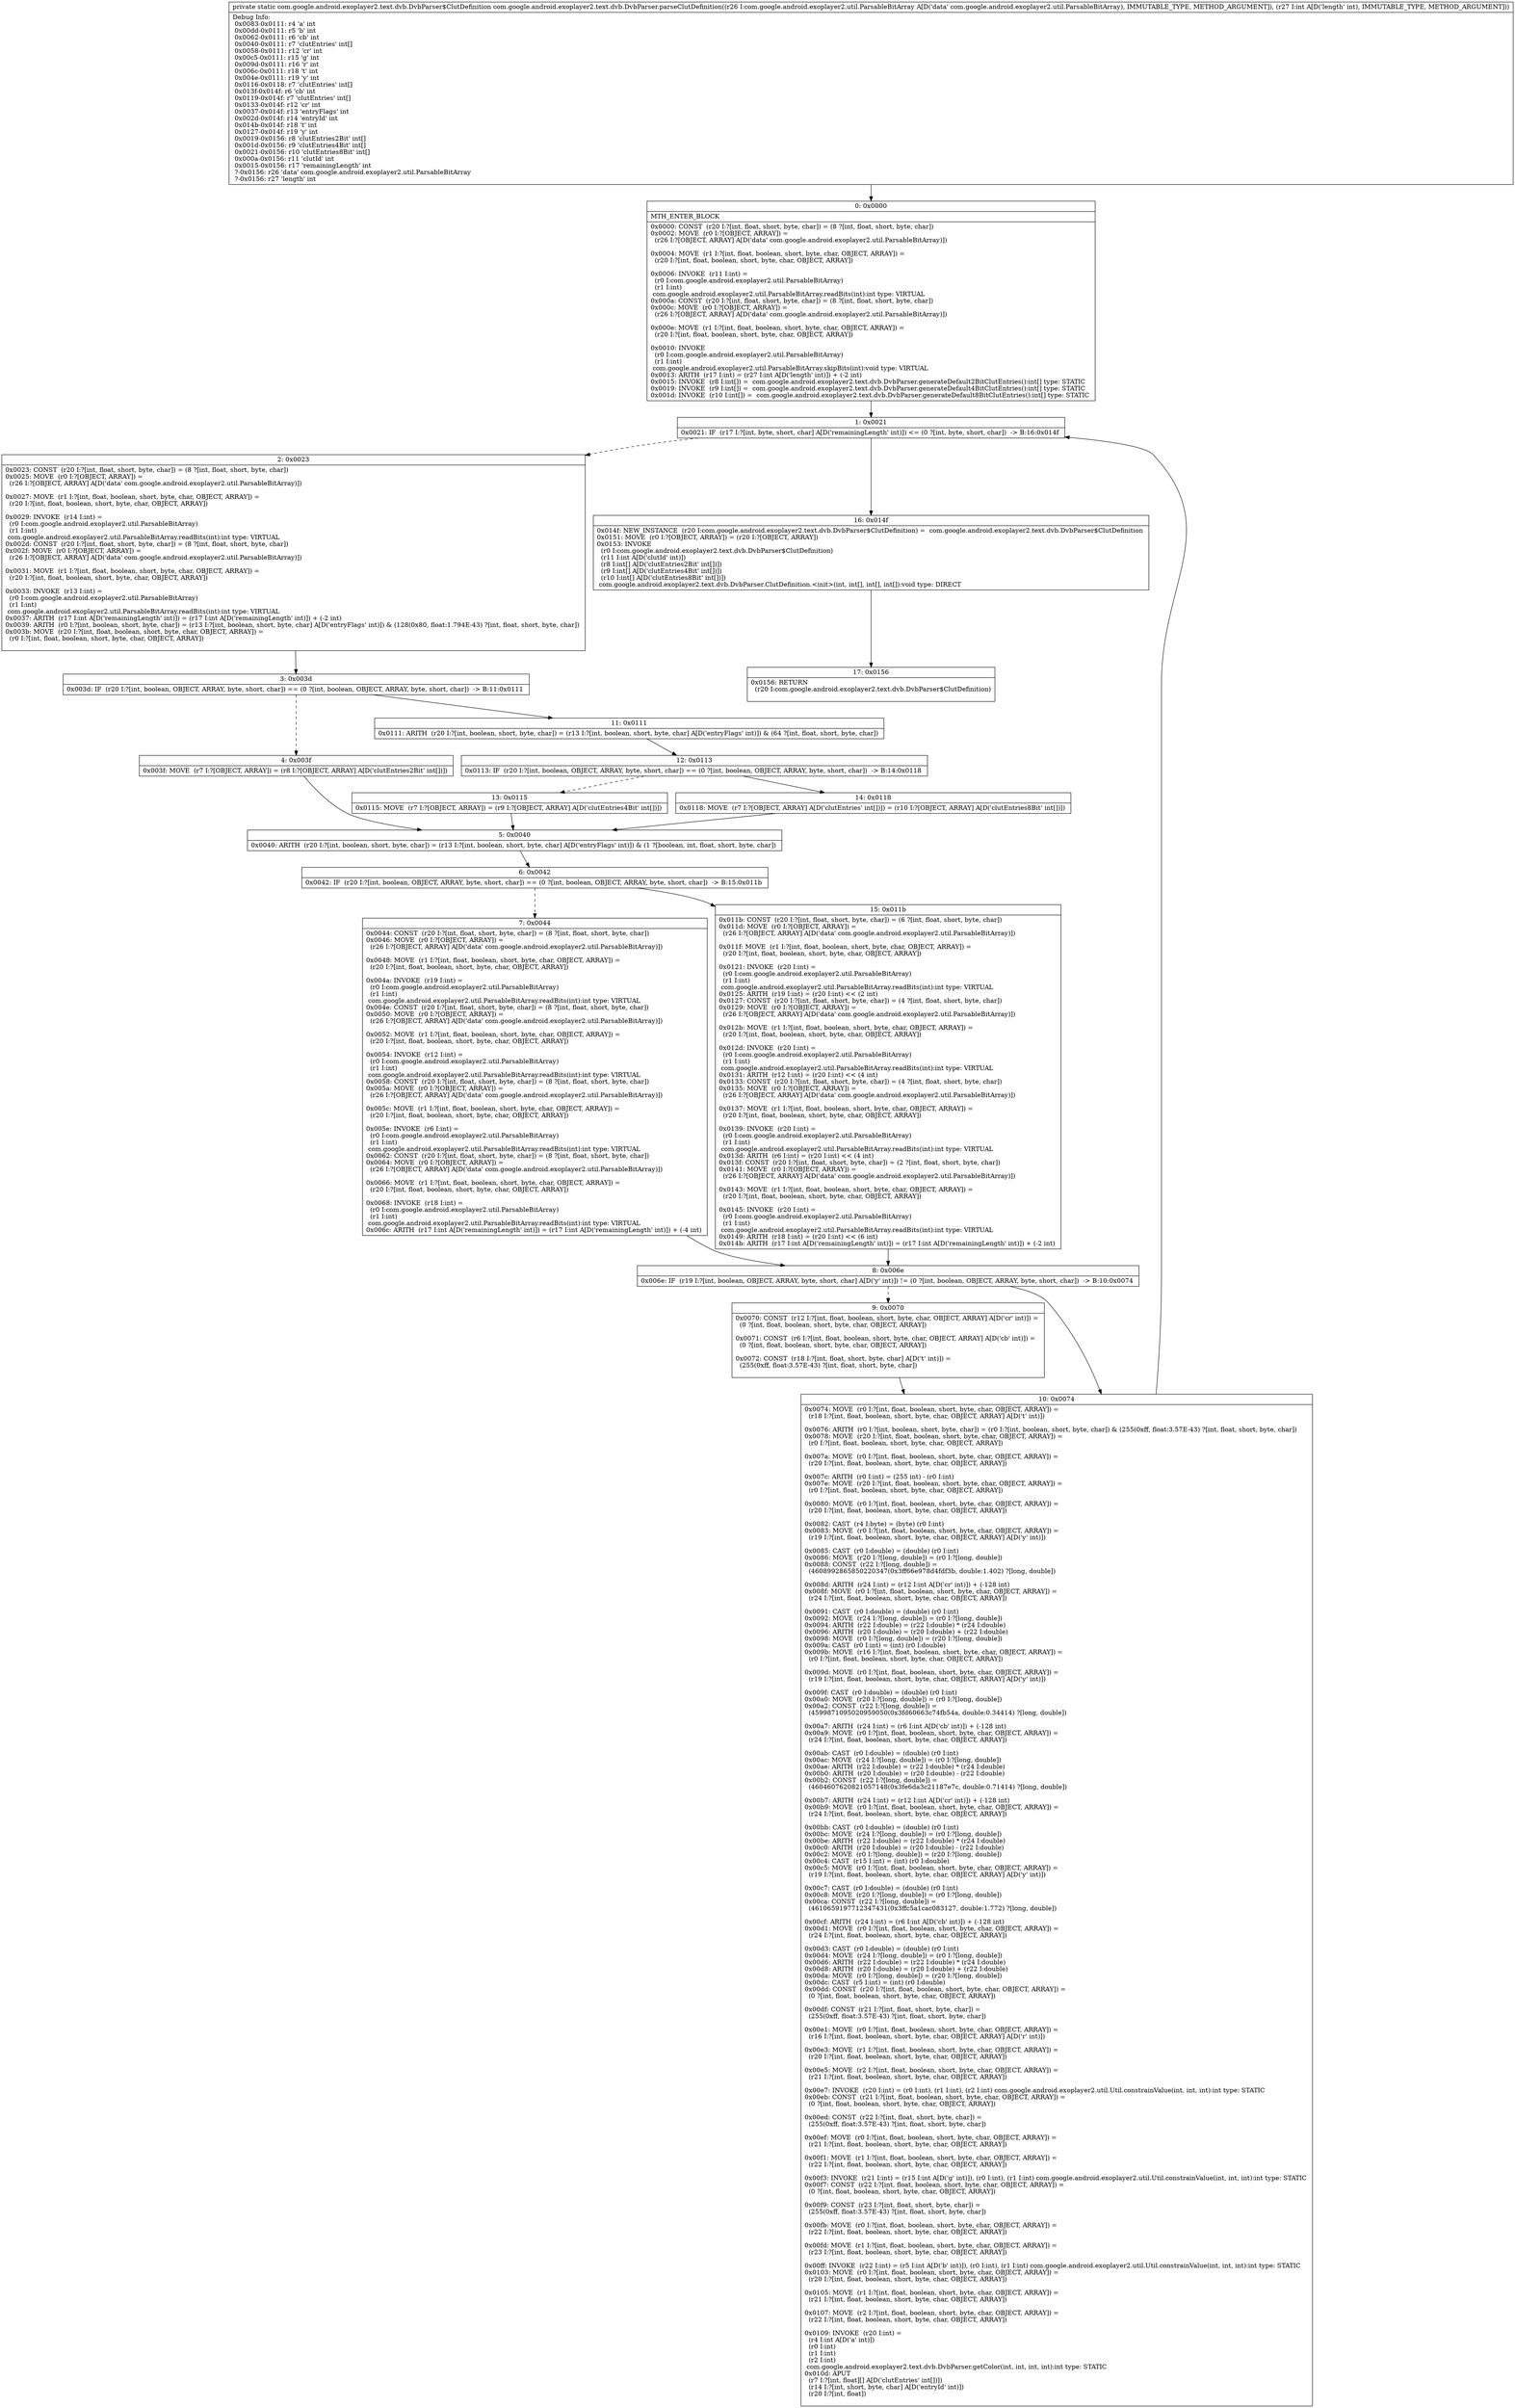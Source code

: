 digraph "CFG forcom.google.android.exoplayer2.text.dvb.DvbParser.parseClutDefinition(Lcom\/google\/android\/exoplayer2\/util\/ParsableBitArray;I)Lcom\/google\/android\/exoplayer2\/text\/dvb\/DvbParser$ClutDefinition;" {
Node_0 [shape=record,label="{0\:\ 0x0000|MTH_ENTER_BLOCK\l|0x0000: CONST  (r20 I:?[int, float, short, byte, char]) = (8 ?[int, float, short, byte, char]) \l0x0002: MOVE  (r0 I:?[OBJECT, ARRAY]) = \l  (r26 I:?[OBJECT, ARRAY] A[D('data' com.google.android.exoplayer2.util.ParsableBitArray)])\l \l0x0004: MOVE  (r1 I:?[int, float, boolean, short, byte, char, OBJECT, ARRAY]) = \l  (r20 I:?[int, float, boolean, short, byte, char, OBJECT, ARRAY])\l \l0x0006: INVOKE  (r11 I:int) = \l  (r0 I:com.google.android.exoplayer2.util.ParsableBitArray)\l  (r1 I:int)\l com.google.android.exoplayer2.util.ParsableBitArray.readBits(int):int type: VIRTUAL \l0x000a: CONST  (r20 I:?[int, float, short, byte, char]) = (8 ?[int, float, short, byte, char]) \l0x000c: MOVE  (r0 I:?[OBJECT, ARRAY]) = \l  (r26 I:?[OBJECT, ARRAY] A[D('data' com.google.android.exoplayer2.util.ParsableBitArray)])\l \l0x000e: MOVE  (r1 I:?[int, float, boolean, short, byte, char, OBJECT, ARRAY]) = \l  (r20 I:?[int, float, boolean, short, byte, char, OBJECT, ARRAY])\l \l0x0010: INVOKE  \l  (r0 I:com.google.android.exoplayer2.util.ParsableBitArray)\l  (r1 I:int)\l com.google.android.exoplayer2.util.ParsableBitArray.skipBits(int):void type: VIRTUAL \l0x0013: ARITH  (r17 I:int) = (r27 I:int A[D('length' int)]) + (\-2 int) \l0x0015: INVOKE  (r8 I:int[]) =  com.google.android.exoplayer2.text.dvb.DvbParser.generateDefault2BitClutEntries():int[] type: STATIC \l0x0019: INVOKE  (r9 I:int[]) =  com.google.android.exoplayer2.text.dvb.DvbParser.generateDefault4BitClutEntries():int[] type: STATIC \l0x001d: INVOKE  (r10 I:int[]) =  com.google.android.exoplayer2.text.dvb.DvbParser.generateDefault8BitClutEntries():int[] type: STATIC \l}"];
Node_1 [shape=record,label="{1\:\ 0x0021|0x0021: IF  (r17 I:?[int, byte, short, char] A[D('remainingLength' int)]) \<= (0 ?[int, byte, short, char])  \-\> B:16:0x014f \l}"];
Node_2 [shape=record,label="{2\:\ 0x0023|0x0023: CONST  (r20 I:?[int, float, short, byte, char]) = (8 ?[int, float, short, byte, char]) \l0x0025: MOVE  (r0 I:?[OBJECT, ARRAY]) = \l  (r26 I:?[OBJECT, ARRAY] A[D('data' com.google.android.exoplayer2.util.ParsableBitArray)])\l \l0x0027: MOVE  (r1 I:?[int, float, boolean, short, byte, char, OBJECT, ARRAY]) = \l  (r20 I:?[int, float, boolean, short, byte, char, OBJECT, ARRAY])\l \l0x0029: INVOKE  (r14 I:int) = \l  (r0 I:com.google.android.exoplayer2.util.ParsableBitArray)\l  (r1 I:int)\l com.google.android.exoplayer2.util.ParsableBitArray.readBits(int):int type: VIRTUAL \l0x002d: CONST  (r20 I:?[int, float, short, byte, char]) = (8 ?[int, float, short, byte, char]) \l0x002f: MOVE  (r0 I:?[OBJECT, ARRAY]) = \l  (r26 I:?[OBJECT, ARRAY] A[D('data' com.google.android.exoplayer2.util.ParsableBitArray)])\l \l0x0031: MOVE  (r1 I:?[int, float, boolean, short, byte, char, OBJECT, ARRAY]) = \l  (r20 I:?[int, float, boolean, short, byte, char, OBJECT, ARRAY])\l \l0x0033: INVOKE  (r13 I:int) = \l  (r0 I:com.google.android.exoplayer2.util.ParsableBitArray)\l  (r1 I:int)\l com.google.android.exoplayer2.util.ParsableBitArray.readBits(int):int type: VIRTUAL \l0x0037: ARITH  (r17 I:int A[D('remainingLength' int)]) = (r17 I:int A[D('remainingLength' int)]) + (\-2 int) \l0x0039: ARITH  (r0 I:?[int, boolean, short, byte, char]) = (r13 I:?[int, boolean, short, byte, char] A[D('entryFlags' int)]) & (128(0x80, float:1.794E\-43) ?[int, float, short, byte, char]) \l0x003b: MOVE  (r20 I:?[int, float, boolean, short, byte, char, OBJECT, ARRAY]) = \l  (r0 I:?[int, float, boolean, short, byte, char, OBJECT, ARRAY])\l \l}"];
Node_3 [shape=record,label="{3\:\ 0x003d|0x003d: IF  (r20 I:?[int, boolean, OBJECT, ARRAY, byte, short, char]) == (0 ?[int, boolean, OBJECT, ARRAY, byte, short, char])  \-\> B:11:0x0111 \l}"];
Node_4 [shape=record,label="{4\:\ 0x003f|0x003f: MOVE  (r7 I:?[OBJECT, ARRAY]) = (r8 I:?[OBJECT, ARRAY] A[D('clutEntries2Bit' int[])]) \l}"];
Node_5 [shape=record,label="{5\:\ 0x0040|0x0040: ARITH  (r20 I:?[int, boolean, short, byte, char]) = (r13 I:?[int, boolean, short, byte, char] A[D('entryFlags' int)]) & (1 ?[boolean, int, float, short, byte, char]) \l}"];
Node_6 [shape=record,label="{6\:\ 0x0042|0x0042: IF  (r20 I:?[int, boolean, OBJECT, ARRAY, byte, short, char]) == (0 ?[int, boolean, OBJECT, ARRAY, byte, short, char])  \-\> B:15:0x011b \l}"];
Node_7 [shape=record,label="{7\:\ 0x0044|0x0044: CONST  (r20 I:?[int, float, short, byte, char]) = (8 ?[int, float, short, byte, char]) \l0x0046: MOVE  (r0 I:?[OBJECT, ARRAY]) = \l  (r26 I:?[OBJECT, ARRAY] A[D('data' com.google.android.exoplayer2.util.ParsableBitArray)])\l \l0x0048: MOVE  (r1 I:?[int, float, boolean, short, byte, char, OBJECT, ARRAY]) = \l  (r20 I:?[int, float, boolean, short, byte, char, OBJECT, ARRAY])\l \l0x004a: INVOKE  (r19 I:int) = \l  (r0 I:com.google.android.exoplayer2.util.ParsableBitArray)\l  (r1 I:int)\l com.google.android.exoplayer2.util.ParsableBitArray.readBits(int):int type: VIRTUAL \l0x004e: CONST  (r20 I:?[int, float, short, byte, char]) = (8 ?[int, float, short, byte, char]) \l0x0050: MOVE  (r0 I:?[OBJECT, ARRAY]) = \l  (r26 I:?[OBJECT, ARRAY] A[D('data' com.google.android.exoplayer2.util.ParsableBitArray)])\l \l0x0052: MOVE  (r1 I:?[int, float, boolean, short, byte, char, OBJECT, ARRAY]) = \l  (r20 I:?[int, float, boolean, short, byte, char, OBJECT, ARRAY])\l \l0x0054: INVOKE  (r12 I:int) = \l  (r0 I:com.google.android.exoplayer2.util.ParsableBitArray)\l  (r1 I:int)\l com.google.android.exoplayer2.util.ParsableBitArray.readBits(int):int type: VIRTUAL \l0x0058: CONST  (r20 I:?[int, float, short, byte, char]) = (8 ?[int, float, short, byte, char]) \l0x005a: MOVE  (r0 I:?[OBJECT, ARRAY]) = \l  (r26 I:?[OBJECT, ARRAY] A[D('data' com.google.android.exoplayer2.util.ParsableBitArray)])\l \l0x005c: MOVE  (r1 I:?[int, float, boolean, short, byte, char, OBJECT, ARRAY]) = \l  (r20 I:?[int, float, boolean, short, byte, char, OBJECT, ARRAY])\l \l0x005e: INVOKE  (r6 I:int) = \l  (r0 I:com.google.android.exoplayer2.util.ParsableBitArray)\l  (r1 I:int)\l com.google.android.exoplayer2.util.ParsableBitArray.readBits(int):int type: VIRTUAL \l0x0062: CONST  (r20 I:?[int, float, short, byte, char]) = (8 ?[int, float, short, byte, char]) \l0x0064: MOVE  (r0 I:?[OBJECT, ARRAY]) = \l  (r26 I:?[OBJECT, ARRAY] A[D('data' com.google.android.exoplayer2.util.ParsableBitArray)])\l \l0x0066: MOVE  (r1 I:?[int, float, boolean, short, byte, char, OBJECT, ARRAY]) = \l  (r20 I:?[int, float, boolean, short, byte, char, OBJECT, ARRAY])\l \l0x0068: INVOKE  (r18 I:int) = \l  (r0 I:com.google.android.exoplayer2.util.ParsableBitArray)\l  (r1 I:int)\l com.google.android.exoplayer2.util.ParsableBitArray.readBits(int):int type: VIRTUAL \l0x006c: ARITH  (r17 I:int A[D('remainingLength' int)]) = (r17 I:int A[D('remainingLength' int)]) + (\-4 int) \l}"];
Node_8 [shape=record,label="{8\:\ 0x006e|0x006e: IF  (r19 I:?[int, boolean, OBJECT, ARRAY, byte, short, char] A[D('y' int)]) != (0 ?[int, boolean, OBJECT, ARRAY, byte, short, char])  \-\> B:10:0x0074 \l}"];
Node_9 [shape=record,label="{9\:\ 0x0070|0x0070: CONST  (r12 I:?[int, float, boolean, short, byte, char, OBJECT, ARRAY] A[D('cr' int)]) = \l  (0 ?[int, float, boolean, short, byte, char, OBJECT, ARRAY])\l \l0x0071: CONST  (r6 I:?[int, float, boolean, short, byte, char, OBJECT, ARRAY] A[D('cb' int)]) = \l  (0 ?[int, float, boolean, short, byte, char, OBJECT, ARRAY])\l \l0x0072: CONST  (r18 I:?[int, float, short, byte, char] A[D('t' int)]) = \l  (255(0xff, float:3.57E\-43) ?[int, float, short, byte, char])\l \l}"];
Node_10 [shape=record,label="{10\:\ 0x0074|0x0074: MOVE  (r0 I:?[int, float, boolean, short, byte, char, OBJECT, ARRAY]) = \l  (r18 I:?[int, float, boolean, short, byte, char, OBJECT, ARRAY] A[D('t' int)])\l \l0x0076: ARITH  (r0 I:?[int, boolean, short, byte, char]) = (r0 I:?[int, boolean, short, byte, char]) & (255(0xff, float:3.57E\-43) ?[int, float, short, byte, char]) \l0x0078: MOVE  (r20 I:?[int, float, boolean, short, byte, char, OBJECT, ARRAY]) = \l  (r0 I:?[int, float, boolean, short, byte, char, OBJECT, ARRAY])\l \l0x007a: MOVE  (r0 I:?[int, float, boolean, short, byte, char, OBJECT, ARRAY]) = \l  (r20 I:?[int, float, boolean, short, byte, char, OBJECT, ARRAY])\l \l0x007c: ARITH  (r0 I:int) = (255 int) \- (r0 I:int) \l0x007e: MOVE  (r20 I:?[int, float, boolean, short, byte, char, OBJECT, ARRAY]) = \l  (r0 I:?[int, float, boolean, short, byte, char, OBJECT, ARRAY])\l \l0x0080: MOVE  (r0 I:?[int, float, boolean, short, byte, char, OBJECT, ARRAY]) = \l  (r20 I:?[int, float, boolean, short, byte, char, OBJECT, ARRAY])\l \l0x0082: CAST  (r4 I:byte) = (byte) (r0 I:int) \l0x0083: MOVE  (r0 I:?[int, float, boolean, short, byte, char, OBJECT, ARRAY]) = \l  (r19 I:?[int, float, boolean, short, byte, char, OBJECT, ARRAY] A[D('y' int)])\l \l0x0085: CAST  (r0 I:double) = (double) (r0 I:int) \l0x0086: MOVE  (r20 I:?[long, double]) = (r0 I:?[long, double]) \l0x0088: CONST  (r22 I:?[long, double]) = \l  (4608992865850220347(0x3ff66e978d4fdf3b, double:1.402) ?[long, double])\l \l0x008d: ARITH  (r24 I:int) = (r12 I:int A[D('cr' int)]) + (\-128 int) \l0x008f: MOVE  (r0 I:?[int, float, boolean, short, byte, char, OBJECT, ARRAY]) = \l  (r24 I:?[int, float, boolean, short, byte, char, OBJECT, ARRAY])\l \l0x0091: CAST  (r0 I:double) = (double) (r0 I:int) \l0x0092: MOVE  (r24 I:?[long, double]) = (r0 I:?[long, double]) \l0x0094: ARITH  (r22 I:double) = (r22 I:double) * (r24 I:double) \l0x0096: ARITH  (r20 I:double) = (r20 I:double) + (r22 I:double) \l0x0098: MOVE  (r0 I:?[long, double]) = (r20 I:?[long, double]) \l0x009a: CAST  (r0 I:int) = (int) (r0 I:double) \l0x009b: MOVE  (r16 I:?[int, float, boolean, short, byte, char, OBJECT, ARRAY]) = \l  (r0 I:?[int, float, boolean, short, byte, char, OBJECT, ARRAY])\l \l0x009d: MOVE  (r0 I:?[int, float, boolean, short, byte, char, OBJECT, ARRAY]) = \l  (r19 I:?[int, float, boolean, short, byte, char, OBJECT, ARRAY] A[D('y' int)])\l \l0x009f: CAST  (r0 I:double) = (double) (r0 I:int) \l0x00a0: MOVE  (r20 I:?[long, double]) = (r0 I:?[long, double]) \l0x00a2: CONST  (r22 I:?[long, double]) = \l  (4599871095020959050(0x3fd60663c74fb54a, double:0.34414) ?[long, double])\l \l0x00a7: ARITH  (r24 I:int) = (r6 I:int A[D('cb' int)]) + (\-128 int) \l0x00a9: MOVE  (r0 I:?[int, float, boolean, short, byte, char, OBJECT, ARRAY]) = \l  (r24 I:?[int, float, boolean, short, byte, char, OBJECT, ARRAY])\l \l0x00ab: CAST  (r0 I:double) = (double) (r0 I:int) \l0x00ac: MOVE  (r24 I:?[long, double]) = (r0 I:?[long, double]) \l0x00ae: ARITH  (r22 I:double) = (r22 I:double) * (r24 I:double) \l0x00b0: ARITH  (r20 I:double) = (r20 I:double) \- (r22 I:double) \l0x00b2: CONST  (r22 I:?[long, double]) = \l  (4604607620821057148(0x3fe6da3c21187e7c, double:0.71414) ?[long, double])\l \l0x00b7: ARITH  (r24 I:int) = (r12 I:int A[D('cr' int)]) + (\-128 int) \l0x00b9: MOVE  (r0 I:?[int, float, boolean, short, byte, char, OBJECT, ARRAY]) = \l  (r24 I:?[int, float, boolean, short, byte, char, OBJECT, ARRAY])\l \l0x00bb: CAST  (r0 I:double) = (double) (r0 I:int) \l0x00bc: MOVE  (r24 I:?[long, double]) = (r0 I:?[long, double]) \l0x00be: ARITH  (r22 I:double) = (r22 I:double) * (r24 I:double) \l0x00c0: ARITH  (r20 I:double) = (r20 I:double) \- (r22 I:double) \l0x00c2: MOVE  (r0 I:?[long, double]) = (r20 I:?[long, double]) \l0x00c4: CAST  (r15 I:int) = (int) (r0 I:double) \l0x00c5: MOVE  (r0 I:?[int, float, boolean, short, byte, char, OBJECT, ARRAY]) = \l  (r19 I:?[int, float, boolean, short, byte, char, OBJECT, ARRAY] A[D('y' int)])\l \l0x00c7: CAST  (r0 I:double) = (double) (r0 I:int) \l0x00c8: MOVE  (r20 I:?[long, double]) = (r0 I:?[long, double]) \l0x00ca: CONST  (r22 I:?[long, double]) = \l  (4610659197712347431(0x3ffc5a1cac083127, double:1.772) ?[long, double])\l \l0x00cf: ARITH  (r24 I:int) = (r6 I:int A[D('cb' int)]) + (\-128 int) \l0x00d1: MOVE  (r0 I:?[int, float, boolean, short, byte, char, OBJECT, ARRAY]) = \l  (r24 I:?[int, float, boolean, short, byte, char, OBJECT, ARRAY])\l \l0x00d3: CAST  (r0 I:double) = (double) (r0 I:int) \l0x00d4: MOVE  (r24 I:?[long, double]) = (r0 I:?[long, double]) \l0x00d6: ARITH  (r22 I:double) = (r22 I:double) * (r24 I:double) \l0x00d8: ARITH  (r20 I:double) = (r20 I:double) + (r22 I:double) \l0x00da: MOVE  (r0 I:?[long, double]) = (r20 I:?[long, double]) \l0x00dc: CAST  (r5 I:int) = (int) (r0 I:double) \l0x00dd: CONST  (r20 I:?[int, float, boolean, short, byte, char, OBJECT, ARRAY]) = \l  (0 ?[int, float, boolean, short, byte, char, OBJECT, ARRAY])\l \l0x00df: CONST  (r21 I:?[int, float, short, byte, char]) = \l  (255(0xff, float:3.57E\-43) ?[int, float, short, byte, char])\l \l0x00e1: MOVE  (r0 I:?[int, float, boolean, short, byte, char, OBJECT, ARRAY]) = \l  (r16 I:?[int, float, boolean, short, byte, char, OBJECT, ARRAY] A[D('r' int)])\l \l0x00e3: MOVE  (r1 I:?[int, float, boolean, short, byte, char, OBJECT, ARRAY]) = \l  (r20 I:?[int, float, boolean, short, byte, char, OBJECT, ARRAY])\l \l0x00e5: MOVE  (r2 I:?[int, float, boolean, short, byte, char, OBJECT, ARRAY]) = \l  (r21 I:?[int, float, boolean, short, byte, char, OBJECT, ARRAY])\l \l0x00e7: INVOKE  (r20 I:int) = (r0 I:int), (r1 I:int), (r2 I:int) com.google.android.exoplayer2.util.Util.constrainValue(int, int, int):int type: STATIC \l0x00eb: CONST  (r21 I:?[int, float, boolean, short, byte, char, OBJECT, ARRAY]) = \l  (0 ?[int, float, boolean, short, byte, char, OBJECT, ARRAY])\l \l0x00ed: CONST  (r22 I:?[int, float, short, byte, char]) = \l  (255(0xff, float:3.57E\-43) ?[int, float, short, byte, char])\l \l0x00ef: MOVE  (r0 I:?[int, float, boolean, short, byte, char, OBJECT, ARRAY]) = \l  (r21 I:?[int, float, boolean, short, byte, char, OBJECT, ARRAY])\l \l0x00f1: MOVE  (r1 I:?[int, float, boolean, short, byte, char, OBJECT, ARRAY]) = \l  (r22 I:?[int, float, boolean, short, byte, char, OBJECT, ARRAY])\l \l0x00f3: INVOKE  (r21 I:int) = (r15 I:int A[D('g' int)]), (r0 I:int), (r1 I:int) com.google.android.exoplayer2.util.Util.constrainValue(int, int, int):int type: STATIC \l0x00f7: CONST  (r22 I:?[int, float, boolean, short, byte, char, OBJECT, ARRAY]) = \l  (0 ?[int, float, boolean, short, byte, char, OBJECT, ARRAY])\l \l0x00f9: CONST  (r23 I:?[int, float, short, byte, char]) = \l  (255(0xff, float:3.57E\-43) ?[int, float, short, byte, char])\l \l0x00fb: MOVE  (r0 I:?[int, float, boolean, short, byte, char, OBJECT, ARRAY]) = \l  (r22 I:?[int, float, boolean, short, byte, char, OBJECT, ARRAY])\l \l0x00fd: MOVE  (r1 I:?[int, float, boolean, short, byte, char, OBJECT, ARRAY]) = \l  (r23 I:?[int, float, boolean, short, byte, char, OBJECT, ARRAY])\l \l0x00ff: INVOKE  (r22 I:int) = (r5 I:int A[D('b' int)]), (r0 I:int), (r1 I:int) com.google.android.exoplayer2.util.Util.constrainValue(int, int, int):int type: STATIC \l0x0103: MOVE  (r0 I:?[int, float, boolean, short, byte, char, OBJECT, ARRAY]) = \l  (r20 I:?[int, float, boolean, short, byte, char, OBJECT, ARRAY])\l \l0x0105: MOVE  (r1 I:?[int, float, boolean, short, byte, char, OBJECT, ARRAY]) = \l  (r21 I:?[int, float, boolean, short, byte, char, OBJECT, ARRAY])\l \l0x0107: MOVE  (r2 I:?[int, float, boolean, short, byte, char, OBJECT, ARRAY]) = \l  (r22 I:?[int, float, boolean, short, byte, char, OBJECT, ARRAY])\l \l0x0109: INVOKE  (r20 I:int) = \l  (r4 I:int A[D('a' int)])\l  (r0 I:int)\l  (r1 I:int)\l  (r2 I:int)\l com.google.android.exoplayer2.text.dvb.DvbParser.getColor(int, int, int, int):int type: STATIC \l0x010d: APUT  \l  (r7 I:?[int, float][] A[D('clutEntries' int[])])\l  (r14 I:?[int, short, byte, char] A[D('entryId' int)])\l  (r20 I:?[int, float])\l \l}"];
Node_11 [shape=record,label="{11\:\ 0x0111|0x0111: ARITH  (r20 I:?[int, boolean, short, byte, char]) = (r13 I:?[int, boolean, short, byte, char] A[D('entryFlags' int)]) & (64 ?[int, float, short, byte, char]) \l}"];
Node_12 [shape=record,label="{12\:\ 0x0113|0x0113: IF  (r20 I:?[int, boolean, OBJECT, ARRAY, byte, short, char]) == (0 ?[int, boolean, OBJECT, ARRAY, byte, short, char])  \-\> B:14:0x0118 \l}"];
Node_13 [shape=record,label="{13\:\ 0x0115|0x0115: MOVE  (r7 I:?[OBJECT, ARRAY]) = (r9 I:?[OBJECT, ARRAY] A[D('clutEntries4Bit' int[])]) \l}"];
Node_14 [shape=record,label="{14\:\ 0x0118|0x0118: MOVE  (r7 I:?[OBJECT, ARRAY] A[D('clutEntries' int[])]) = (r10 I:?[OBJECT, ARRAY] A[D('clutEntries8Bit' int[])]) \l}"];
Node_15 [shape=record,label="{15\:\ 0x011b|0x011b: CONST  (r20 I:?[int, float, short, byte, char]) = (6 ?[int, float, short, byte, char]) \l0x011d: MOVE  (r0 I:?[OBJECT, ARRAY]) = \l  (r26 I:?[OBJECT, ARRAY] A[D('data' com.google.android.exoplayer2.util.ParsableBitArray)])\l \l0x011f: MOVE  (r1 I:?[int, float, boolean, short, byte, char, OBJECT, ARRAY]) = \l  (r20 I:?[int, float, boolean, short, byte, char, OBJECT, ARRAY])\l \l0x0121: INVOKE  (r20 I:int) = \l  (r0 I:com.google.android.exoplayer2.util.ParsableBitArray)\l  (r1 I:int)\l com.google.android.exoplayer2.util.ParsableBitArray.readBits(int):int type: VIRTUAL \l0x0125: ARITH  (r19 I:int) = (r20 I:int) \<\< (2 int) \l0x0127: CONST  (r20 I:?[int, float, short, byte, char]) = (4 ?[int, float, short, byte, char]) \l0x0129: MOVE  (r0 I:?[OBJECT, ARRAY]) = \l  (r26 I:?[OBJECT, ARRAY] A[D('data' com.google.android.exoplayer2.util.ParsableBitArray)])\l \l0x012b: MOVE  (r1 I:?[int, float, boolean, short, byte, char, OBJECT, ARRAY]) = \l  (r20 I:?[int, float, boolean, short, byte, char, OBJECT, ARRAY])\l \l0x012d: INVOKE  (r20 I:int) = \l  (r0 I:com.google.android.exoplayer2.util.ParsableBitArray)\l  (r1 I:int)\l com.google.android.exoplayer2.util.ParsableBitArray.readBits(int):int type: VIRTUAL \l0x0131: ARITH  (r12 I:int) = (r20 I:int) \<\< (4 int) \l0x0133: CONST  (r20 I:?[int, float, short, byte, char]) = (4 ?[int, float, short, byte, char]) \l0x0135: MOVE  (r0 I:?[OBJECT, ARRAY]) = \l  (r26 I:?[OBJECT, ARRAY] A[D('data' com.google.android.exoplayer2.util.ParsableBitArray)])\l \l0x0137: MOVE  (r1 I:?[int, float, boolean, short, byte, char, OBJECT, ARRAY]) = \l  (r20 I:?[int, float, boolean, short, byte, char, OBJECT, ARRAY])\l \l0x0139: INVOKE  (r20 I:int) = \l  (r0 I:com.google.android.exoplayer2.util.ParsableBitArray)\l  (r1 I:int)\l com.google.android.exoplayer2.util.ParsableBitArray.readBits(int):int type: VIRTUAL \l0x013d: ARITH  (r6 I:int) = (r20 I:int) \<\< (4 int) \l0x013f: CONST  (r20 I:?[int, float, short, byte, char]) = (2 ?[int, float, short, byte, char]) \l0x0141: MOVE  (r0 I:?[OBJECT, ARRAY]) = \l  (r26 I:?[OBJECT, ARRAY] A[D('data' com.google.android.exoplayer2.util.ParsableBitArray)])\l \l0x0143: MOVE  (r1 I:?[int, float, boolean, short, byte, char, OBJECT, ARRAY]) = \l  (r20 I:?[int, float, boolean, short, byte, char, OBJECT, ARRAY])\l \l0x0145: INVOKE  (r20 I:int) = \l  (r0 I:com.google.android.exoplayer2.util.ParsableBitArray)\l  (r1 I:int)\l com.google.android.exoplayer2.util.ParsableBitArray.readBits(int):int type: VIRTUAL \l0x0149: ARITH  (r18 I:int) = (r20 I:int) \<\< (6 int) \l0x014b: ARITH  (r17 I:int A[D('remainingLength' int)]) = (r17 I:int A[D('remainingLength' int)]) + (\-2 int) \l}"];
Node_16 [shape=record,label="{16\:\ 0x014f|0x014f: NEW_INSTANCE  (r20 I:com.google.android.exoplayer2.text.dvb.DvbParser$ClutDefinition) =  com.google.android.exoplayer2.text.dvb.DvbParser$ClutDefinition \l0x0151: MOVE  (r0 I:?[OBJECT, ARRAY]) = (r20 I:?[OBJECT, ARRAY]) \l0x0153: INVOKE  \l  (r0 I:com.google.android.exoplayer2.text.dvb.DvbParser$ClutDefinition)\l  (r11 I:int A[D('clutId' int)])\l  (r8 I:int[] A[D('clutEntries2Bit' int[])])\l  (r9 I:int[] A[D('clutEntries4Bit' int[])])\l  (r10 I:int[] A[D('clutEntries8Bit' int[])])\l com.google.android.exoplayer2.text.dvb.DvbParser.ClutDefinition.\<init\>(int, int[], int[], int[]):void type: DIRECT \l}"];
Node_17 [shape=record,label="{17\:\ 0x0156|0x0156: RETURN  \l  (r20 I:com.google.android.exoplayer2.text.dvb.DvbParser$ClutDefinition)\l \l}"];
MethodNode[shape=record,label="{private static com.google.android.exoplayer2.text.dvb.DvbParser$ClutDefinition com.google.android.exoplayer2.text.dvb.DvbParser.parseClutDefinition((r26 I:com.google.android.exoplayer2.util.ParsableBitArray A[D('data' com.google.android.exoplayer2.util.ParsableBitArray), IMMUTABLE_TYPE, METHOD_ARGUMENT]), (r27 I:int A[D('length' int), IMMUTABLE_TYPE, METHOD_ARGUMENT]))  | Debug Info:\l  0x0083\-0x0111: r4 'a' int\l  0x00dd\-0x0111: r5 'b' int\l  0x0062\-0x0111: r6 'cb' int\l  0x0040\-0x0111: r7 'clutEntries' int[]\l  0x0058\-0x0111: r12 'cr' int\l  0x00c5\-0x0111: r15 'g' int\l  0x009d\-0x0111: r16 'r' int\l  0x006c\-0x0111: r18 't' int\l  0x004e\-0x0111: r19 'y' int\l  0x0116\-0x0118: r7 'clutEntries' int[]\l  0x013f\-0x014f: r6 'cb' int\l  0x0119\-0x014f: r7 'clutEntries' int[]\l  0x0133\-0x014f: r12 'cr' int\l  0x0037\-0x014f: r13 'entryFlags' int\l  0x002d\-0x014f: r14 'entryId' int\l  0x014b\-0x014f: r18 't' int\l  0x0127\-0x014f: r19 'y' int\l  0x0019\-0x0156: r8 'clutEntries2Bit' int[]\l  0x001d\-0x0156: r9 'clutEntries4Bit' int[]\l  0x0021\-0x0156: r10 'clutEntries8Bit' int[]\l  0x000a\-0x0156: r11 'clutId' int\l  0x0015\-0x0156: r17 'remainingLength' int\l  ?\-0x0156: r26 'data' com.google.android.exoplayer2.util.ParsableBitArray\l  ?\-0x0156: r27 'length' int\l}"];
MethodNode -> Node_0;
Node_0 -> Node_1;
Node_1 -> Node_2[style=dashed];
Node_1 -> Node_16;
Node_2 -> Node_3;
Node_3 -> Node_4[style=dashed];
Node_3 -> Node_11;
Node_4 -> Node_5;
Node_5 -> Node_6;
Node_6 -> Node_7[style=dashed];
Node_6 -> Node_15;
Node_7 -> Node_8;
Node_8 -> Node_9[style=dashed];
Node_8 -> Node_10;
Node_9 -> Node_10;
Node_10 -> Node_1;
Node_11 -> Node_12;
Node_12 -> Node_13[style=dashed];
Node_12 -> Node_14;
Node_13 -> Node_5;
Node_14 -> Node_5;
Node_15 -> Node_8;
Node_16 -> Node_17;
}

